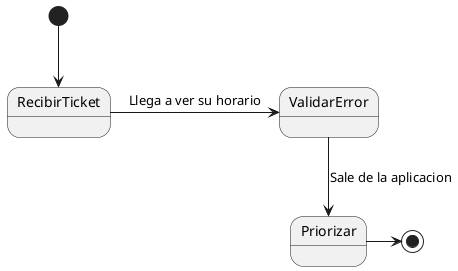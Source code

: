 @startuml CDU-AsignarTicket
state RecibirTicket
state ValidarError
state Priorizar

[*] -->  RecibirTicket 

RecibirTicket -r-> ValidarError : Llega a ver su horario

ValidarError -d-> Priorizar : Sale de la aplicacion

Priorizar -r-> [*]

@enduml